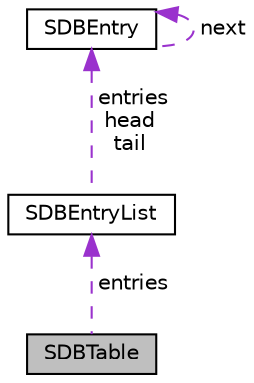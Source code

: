 digraph "SDBTable"
{
 // LATEX_PDF_SIZE
  edge [fontname="Helvetica",fontsize="10",labelfontname="Helvetica",labelfontsize="10"];
  node [fontname="Helvetica",fontsize="10",shape=record];
  Node1 [label="SDBTable",height=0.2,width=0.4,color="black", fillcolor="grey75", style="filled", fontcolor="black",tooltip=" "];
  Node2 -> Node1 [dir="back",color="darkorchid3",fontsize="10",style="dashed",label=" entries" ,fontname="Helvetica"];
  Node2 [label="SDBEntryList",height=0.2,width=0.4,color="black", fillcolor="white", style="filled",URL="$structSDBEntryList.html",tooltip=" "];
  Node3 -> Node2 [dir="back",color="darkorchid3",fontsize="10",style="dashed",label=" entries\nhead\ntail" ,fontname="Helvetica"];
  Node3 [label="SDBEntry",height=0.2,width=0.4,color="black", fillcolor="white", style="filled",URL="$structSDBEntry.html",tooltip=" "];
  Node3 -> Node3 [dir="back",color="darkorchid3",fontsize="10",style="dashed",label=" next" ,fontname="Helvetica"];
}
